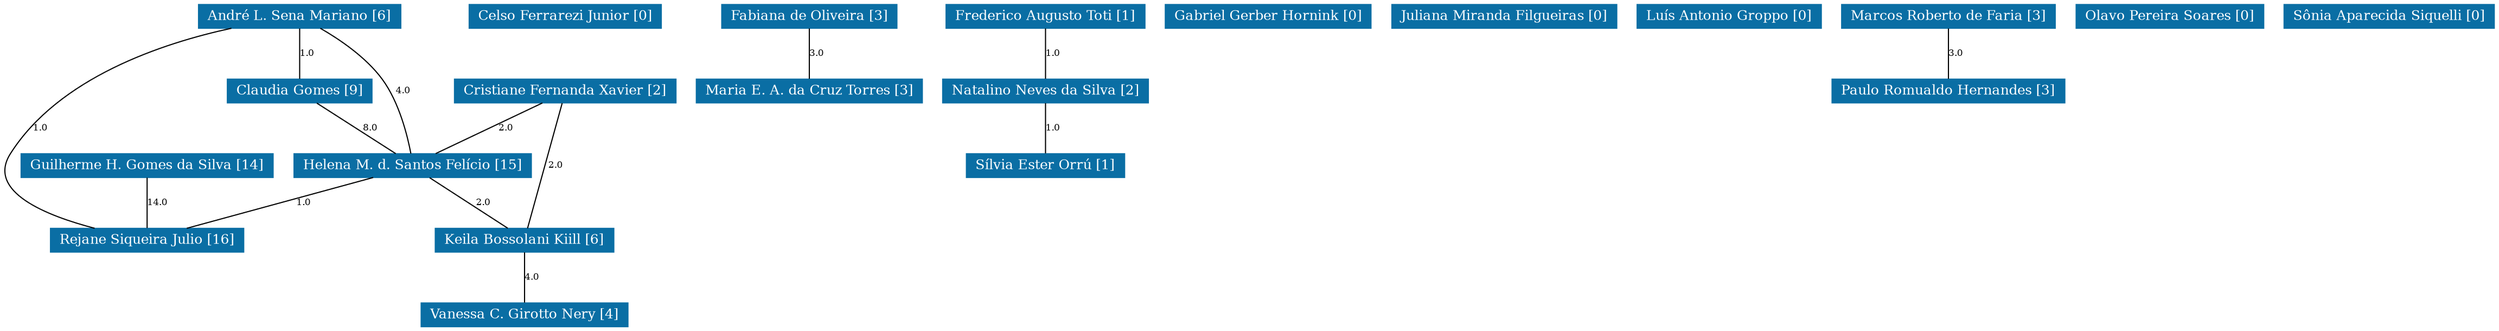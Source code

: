 strict graph grafo2 {
	graph [bb="0,0,1837.3,285",
		id=grafo2,
		overlap=False
	];
	node [fontsize=12,
		label="\N",
		shape=rectangle,
		style=filled
	];
	0	 [URL="membro-1707973773263725.html",
		color="#0A6EA4",
		fontcolor="#FFFFFF",
		height=0.29167,
		label="André L. Sena Mariano [6]",
		pos="223.84,274.5",
		width=2.0278];
	2	 [URL="membro-0483616532104544.html",
		color="#0A6EA4",
		fontcolor="#FFFFFF",
		height=0.29167,
		label="Claudia Gomes [9]",
		pos="223.84,208.5",
		width=1.4861];
	0 -- 2	 [fontsize=8,
		label=1.0,
		lp="228.84,241.5",
		pos="223.84,263.9 223.84,251.65 223.84,231.62 223.84,219.3"];
	8	 [URL="membro-8888651090922749.html",
		color="#0A6EA4",
		fontcolor="#FFFFFF",
		height=0.29167,
		label="Helena M. d. Santos Felício [15]",
		pos="313.84,142.5",
		width=2.375];
	0 -- 8	 [fontsize=8,
		label=4.0,
		lp="302.84,208.5",
		pos="239.58,263.86 253.46,253.76 273.36,237.41 285.84,219 300.13,197.93 308.17,168.67 311.68,153.15"];
	17	 [URL="membro-1798884495942862.html",
		color="#0A6EA4",
		fontcolor="#FFFFFF",
		height=0.29167,
		label="Rejane Siqueira Julio [16]",
		pos="118.84,76.5",
		width=1.9306];
	0 -- 17	 [fontsize=8,
		label=1.0,
		lp="41.838,175.5",
		pos="183.3,263.87 134.08,248.54 53.258,215.01 17.838,153 0,121.77 46.146,99.227 81.822,87.014"];
	2 -- 8	 [fontsize=8,
		label=8.0,
		lp="279.84,175.5",
		pos="238.3,197.9 255.1,185.58 282.64,165.38 299.42,153.08"];
	8 -- 17	 [fontsize=8,
		label=1.0,
		lp="233.84,109.5",
		pos="282.51,131.9 246.12,119.58 186.45,99.383 150.09,87.078"];
	10	 [URL="membro-3094025825865221.html",
		color="#0A6EA4",
		fontcolor="#FFFFFF",
		height=0.29167,
		label="Keila Bossolani Kiill [6]",
		pos="398.84,76.5",
		width=1.8194];
	8 -- 10	 [fontsize=8,
		label=2.0,
		lp="366.84,109.5",
		pos="327.5,131.9 343.36,119.58 369.37,99.383 385.22,87.078"];
	20	 [URL="membro-1898701586881222.html",
		color="#0A6EA4",
		fontcolor="#FFFFFF",
		height=0.29167,
		label="Vanessa C. Girotto Nery [4]",
		pos="398.84,10.5",
		width=2.0694];
	10 -- 20	 [fontsize=8,
		label=4.0,
		lp="403.84,43.5",
		pos="398.84,65.896 398.84,53.653 398.84,33.622 398.84,21.297"];
	1	 [URL="membro-6396955256879565.html",
		color="#0A6EA4",
		fontcolor="#FFFFFF",
		height=0.29167,
		label="Celso Ferrarezi Junior [0]",
		pos="423.84,274.5",
		width=1.9167];
	3	 [URL="membro-3768499838856176.html",
		color="#0A6EA4",
		fontcolor="#FFFFFF",
		height=0.29167,
		label="Cristiane Fernanda Xavier [2]",
		pos="427.84,208.5",
		width=2.1944];
	3 -- 8	 [fontsize=8,
		label=2.0,
		lp="382.84,175.5",
		pos="409.52,197.9 388.25,185.58 353.37,165.38 332.11,153.08"];
	3 -- 10	 [fontsize=8,
		label=2.0,
		lp="420.84,142.5",
		pos="425.47,197.7 420,172.82 406.58,111.74 401.17,87.082"];
	4	 [URL="membro-9670033909365792.html",
		color="#0A6EA4",
		fontcolor="#FFFFFF",
		height=0.29167,
		label="Fabiana de Oliveira [3]",
		pos="606.84,274.5",
		width=1.7361];
	13	 [URL="membro-9989867717454257.html",
		color="#0A6EA4",
		fontcolor="#FFFFFF",
		height=0.29167,
		label="Maria E. A. da Cruz Torres [3]",
		pos="606.84,208.5",
		width=2.2778];
	4 -- 13	 [fontsize=8,
		label=3.0,
		lp="611.84,241.5",
		pos="606.84,263.9 606.84,251.65 606.84,231.62 606.84,219.3"];
	5	 [URL="membro-5154949759339458.html",
		color="#0A6EA4",
		fontcolor="#FFFFFF",
		height=0.29167,
		label="Frederico Augusto Toti [1]",
		pos="779.84,274.5",
		width=1.9861];
	14	 [URL="membro-8701722710780673.html",
		color="#0A6EA4",
		fontcolor="#FFFFFF",
		height=0.29167,
		label="Natalino Neves da Silva [2]",
		pos="779.84,208.5",
		width=2.0278];
	5 -- 14	 [fontsize=8,
		label=1.0,
		lp="784.84,241.5",
		pos="779.84,263.9 779.84,251.65 779.84,231.62 779.84,219.3"];
	18	 [URL="membro-0285349325152247.html",
		color="#0A6EA4",
		fontcolor="#FFFFFF",
		height=0.29167,
		label="Sílvia Ester Orrú [1]",
		pos="779.84,142.5",
		width=1.5694];
	14 -- 18	 [fontsize=8,
		label=1.0,
		lp="784.84,175.5",
		pos="779.84,197.9 779.84,185.65 779.84,165.62 779.84,153.3"];
	6	 [URL="membro-7615930937088442.html",
		color="#0A6EA4",
		fontcolor="#FFFFFF",
		height=0.29167,
		label="Gabriel Gerber Hornink [0]",
		pos="943.84,274.5",
		width=2.0694];
	7	 [URL="membro-5817829882396943.html",
		color="#0A6EA4",
		fontcolor="#FFFFFF",
		height=0.29167,
		label="Guilherme H. Gomes da Silva [14]",
		pos="118.84,142.5",
		width=2.5417];
	7 -- 17	 [fontsize=8,
		label=14.0,
		lp="125.84,109.5",
		pos="118.84,131.9 118.84,119.65 118.84,99.622 118.84,87.297"];
	9	 [URL="membro-8349741972184016.html",
		color="#0A6EA4",
		fontcolor="#FFFFFF",
		height=0.29167,
		label="Juliana Miranda Filgueiras [0]",
		pos="1114.8,274.5",
		width=2.1944];
	11	 [URL="membro-4667459802757846.html",
		color="#0A6EA4",
		fontcolor="#FFFFFF",
		height=0.29167,
		label="Luís Antonio Groppo [0]",
		pos="1279.8,274.5",
		width=1.8889];
	12	 [URL="membro-1615459773983790.html",
		color="#0A6EA4",
		fontcolor="#FFFFFF",
		height=0.29167,
		label="Marcos Roberto de Faria [3]",
		pos="1441.8,274.5",
		width=2.0972];
	16	 [URL="membro-6774743936781093.html",
		color="#0A6EA4",
		fontcolor="#FFFFFF",
		height=0.29167,
		label="Paulo Romualdo Hernandes [3]",
		pos="1441.8,208.5",
		width=2.3194];
	12 -- 16	 [fontsize=8,
		label=3.0,
		lp="1446.8,241.5",
		pos="1441.8,263.9 1441.8,251.65 1441.8,231.62 1441.8,219.3"];
	15	 [URL="membro-5381334650906335.html",
		color="#0A6EA4",
		fontcolor="#FFFFFF",
		height=0.29167,
		label="Olavo Pereira Soares [0]",
		pos="1601.8,274.5",
		width=1.8333];
	19	 [URL="membro-7785849794300988.html",
		color="#0A6EA4",
		fontcolor="#FFFFFF",
		height=0.29167,
		label="Sônia Aparecida Siquelli [0]",
		pos="1761.8,274.5",
		width=2.0972];
}
